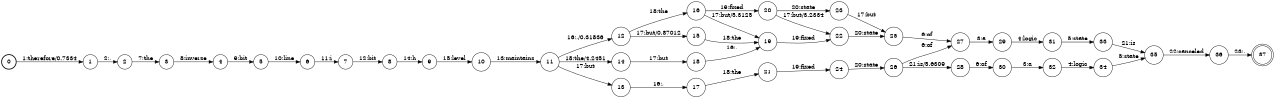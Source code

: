 digraph FST {
rankdir = LR;
size = "8.5,11";
label = "";
center = 1;
orientation = Portrait;
ranksep = "0.4";
nodesep = "0.25";
0 [label = "0", shape = circle, style = bold, fontsize = 14]
	0 -> 1 [label = "1:therefore/0.7334", fontsize = 14];
1 [label = "1", shape = circle, style = solid, fontsize = 14]
	1 -> 2 [label = "2:,", fontsize = 14];
2 [label = "2", shape = circle, style = solid, fontsize = 14]
	2 -> 3 [label = "7:the", fontsize = 14];
3 [label = "3", shape = circle, style = solid, fontsize = 14]
	3 -> 4 [label = "8:inverse", fontsize = 14];
4 [label = "4", shape = circle, style = solid, fontsize = 14]
	4 -> 5 [label = "9:bit", fontsize = 14];
5 [label = "5", shape = circle, style = solid, fontsize = 14]
	5 -> 6 [label = "10:line", fontsize = 14];
6 [label = "6", shape = circle, style = solid, fontsize = 14]
	6 -> 7 [label = "11:i", fontsize = 14];
7 [label = "7", shape = circle, style = solid, fontsize = 14]
	7 -> 8 [label = "12:bit", fontsize = 14];
8 [label = "8", shape = circle, style = solid, fontsize = 14]
	8 -> 9 [label = "14:h", fontsize = 14];
9 [label = "9", shape = circle, style = solid, fontsize = 14]
	9 -> 10 [label = "15:level", fontsize = 14];
10 [label = "10", shape = circle, style = solid, fontsize = 14]
	10 -> 11 [label = "13:maintains", fontsize = 14];
11 [label = "11", shape = circle, style = solid, fontsize = 14]
	11 -> 12 [label = "16:,/0.31836", fontsize = 14];
	11 -> 14 [label = "18:the/4.2451", fontsize = 14];
	11 -> 13 [label = "17:but", fontsize = 14];
12 [label = "12", shape = circle, style = solid, fontsize = 14]
	12 -> 16 [label = "18:the", fontsize = 14];
	12 -> 15 [label = "17:but/0.87012", fontsize = 14];
13 [label = "13", shape = circle, style = solid, fontsize = 14]
	13 -> 17 [label = "16:,", fontsize = 14];
14 [label = "14", shape = circle, style = solid, fontsize = 14]
	14 -> 18 [label = "17:but", fontsize = 14];
15 [label = "15", shape = circle, style = solid, fontsize = 14]
	15 -> 19 [label = "18:the", fontsize = 14];
16 [label = "16", shape = circle, style = solid, fontsize = 14]
	16 -> 19 [label = "17:but/5.3125", fontsize = 14];
	16 -> 20 [label = "19:fixed", fontsize = 14];
17 [label = "17", shape = circle, style = solid, fontsize = 14]
	17 -> 21 [label = "18:the", fontsize = 14];
18 [label = "18", shape = circle, style = solid, fontsize = 14]
	18 -> 19 [label = "16:,", fontsize = 14];
19 [label = "19", shape = circle, style = solid, fontsize = 14]
	19 -> 22 [label = "19:fixed", fontsize = 14];
20 [label = "20", shape = circle, style = solid, fontsize = 14]
	20 -> 22 [label = "17:but/3.2334", fontsize = 14];
	20 -> 23 [label = "20:state", fontsize = 14];
21 [label = "21", shape = circle, style = solid, fontsize = 14]
	21 -> 24 [label = "19:fixed", fontsize = 14];
22 [label = "22", shape = circle, style = solid, fontsize = 14]
	22 -> 25 [label = "20:state", fontsize = 14];
23 [label = "23", shape = circle, style = solid, fontsize = 14]
	23 -> 25 [label = "17:but", fontsize = 14];
24 [label = "24", shape = circle, style = solid, fontsize = 14]
	24 -> 26 [label = "20:state", fontsize = 14];
25 [label = "25", shape = circle, style = solid, fontsize = 14]
	25 -> 27 [label = "6:of", fontsize = 14];
26 [label = "26", shape = circle, style = solid, fontsize = 14]
	26 -> 27 [label = "6:of", fontsize = 14];
	26 -> 28 [label = "21:is/5.6309", fontsize = 14];
27 [label = "27", shape = circle, style = solid, fontsize = 14]
	27 -> 29 [label = "3:a", fontsize = 14];
28 [label = "28", shape = circle, style = solid, fontsize = 14]
	28 -> 30 [label = "6:of", fontsize = 14];
29 [label = "29", shape = circle, style = solid, fontsize = 14]
	29 -> 31 [label = "4:logic", fontsize = 14];
30 [label = "30", shape = circle, style = solid, fontsize = 14]
	30 -> 32 [label = "3:a", fontsize = 14];
31 [label = "31", shape = circle, style = solid, fontsize = 14]
	31 -> 33 [label = "5:state", fontsize = 14];
32 [label = "32", shape = circle, style = solid, fontsize = 14]
	32 -> 34 [label = "4:logic", fontsize = 14];
33 [label = "33", shape = circle, style = solid, fontsize = 14]
	33 -> 35 [label = "21:is", fontsize = 14];
34 [label = "34", shape = circle, style = solid, fontsize = 14]
	34 -> 35 [label = "5:state", fontsize = 14];
35 [label = "35", shape = circle, style = solid, fontsize = 14]
	35 -> 36 [label = "22:canceled", fontsize = 14];
36 [label = "36", shape = circle, style = solid, fontsize = 14]
	36 -> 37 [label = "23:.", fontsize = 14];
37 [label = "37", shape = doublecircle, style = solid, fontsize = 14]
}
